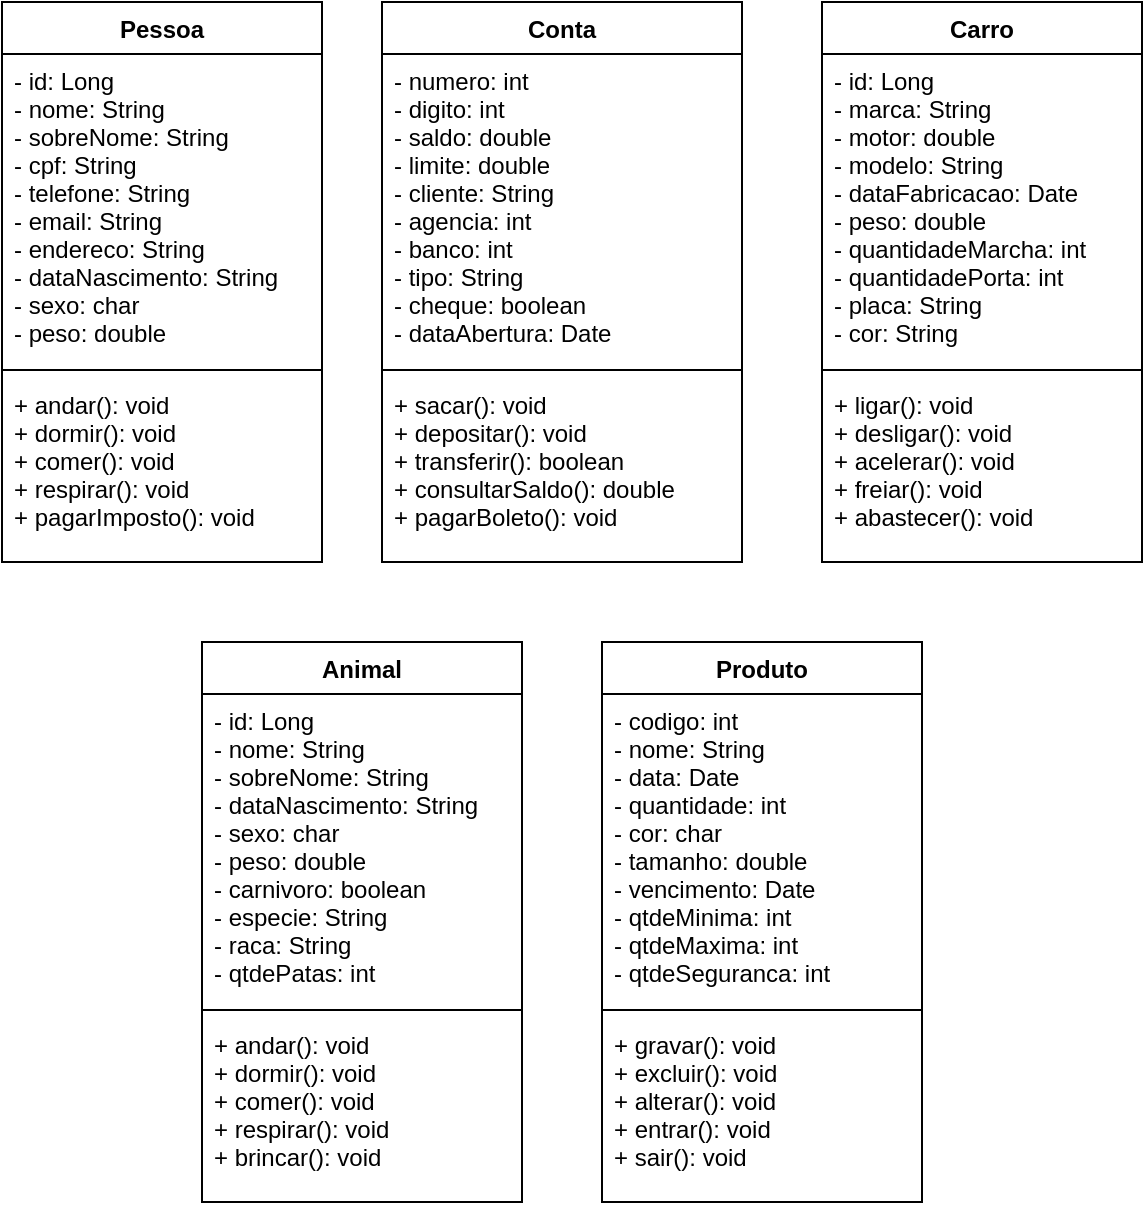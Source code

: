 <mxfile version="14.7.1" type="github">
  <diagram id="C5RBs43oDa-KdzZeNtuy" name="Page-1">
    <mxGraphModel dx="1398" dy="592" grid="1" gridSize="10" guides="1" tooltips="1" connect="1" arrows="1" fold="1" page="1" pageScale="1" pageWidth="827" pageHeight="1169" math="0" shadow="0">
      <root>
        <mxCell id="WIyWlLk6GJQsqaUBKTNV-0" />
        <mxCell id="WIyWlLk6GJQsqaUBKTNV-1" parent="WIyWlLk6GJQsqaUBKTNV-0" />
        <mxCell id="3ONuWBcEYFsh167uC3L0-0" value="Pessoa" style="swimlane;fontStyle=1;align=center;verticalAlign=top;childLayout=stackLayout;horizontal=1;startSize=26;horizontalStack=0;resizeParent=1;resizeParentMax=0;resizeLast=0;collapsible=1;marginBottom=0;" vertex="1" parent="WIyWlLk6GJQsqaUBKTNV-1">
          <mxGeometry x="150" y="10" width="160" height="280" as="geometry" />
        </mxCell>
        <mxCell id="3ONuWBcEYFsh167uC3L0-1" value="- id: Long&#xa;- nome: String&#xa;- sobreNome: String&#xa;- cpf: String&#xa;- telefone: String&#xa;- email: String&#xa;- endereco: String&#xa;- dataNascimento: String&#xa;- sexo: char&#xa;- peso: double" style="text;strokeColor=none;fillColor=none;align=left;verticalAlign=top;spacingLeft=4;spacingRight=4;overflow=hidden;rotatable=0;points=[[0,0.5],[1,0.5]];portConstraint=eastwest;" vertex="1" parent="3ONuWBcEYFsh167uC3L0-0">
          <mxGeometry y="26" width="160" height="154" as="geometry" />
        </mxCell>
        <mxCell id="3ONuWBcEYFsh167uC3L0-2" value="" style="line;strokeWidth=1;fillColor=none;align=left;verticalAlign=middle;spacingTop=-1;spacingLeft=3;spacingRight=3;rotatable=0;labelPosition=right;points=[];portConstraint=eastwest;" vertex="1" parent="3ONuWBcEYFsh167uC3L0-0">
          <mxGeometry y="180" width="160" height="8" as="geometry" />
        </mxCell>
        <mxCell id="3ONuWBcEYFsh167uC3L0-3" value="+ andar(): void&#xa;+ dormir(): void&#xa;+ comer(): void&#xa;+ respirar(): void&#xa;+ pagarImposto(): void" style="text;strokeColor=none;fillColor=none;align=left;verticalAlign=top;spacingLeft=4;spacingRight=4;overflow=hidden;rotatable=0;points=[[0,0.5],[1,0.5]];portConstraint=eastwest;" vertex="1" parent="3ONuWBcEYFsh167uC3L0-0">
          <mxGeometry y="188" width="160" height="92" as="geometry" />
        </mxCell>
        <mxCell id="3ONuWBcEYFsh167uC3L0-20" value="Conta" style="swimlane;fontStyle=1;align=center;verticalAlign=top;childLayout=stackLayout;horizontal=1;startSize=26;horizontalStack=0;resizeParent=1;resizeParentMax=0;resizeLast=0;collapsible=1;marginBottom=0;" vertex="1" parent="WIyWlLk6GJQsqaUBKTNV-1">
          <mxGeometry x="340" y="10" width="180" height="280" as="geometry" />
        </mxCell>
        <mxCell id="3ONuWBcEYFsh167uC3L0-21" value="- numero: int&#xa;- digito: int&#xa;- saldo: double&#xa;- limite: double&#xa;- cliente: String&#xa;- agencia: int&#xa;- banco: int&#xa;- tipo: String&#xa;- cheque: boolean&#xa;- dataAbertura: Date" style="text;strokeColor=none;fillColor=none;align=left;verticalAlign=top;spacingLeft=4;spacingRight=4;overflow=hidden;rotatable=0;points=[[0,0.5],[1,0.5]];portConstraint=eastwest;" vertex="1" parent="3ONuWBcEYFsh167uC3L0-20">
          <mxGeometry y="26" width="180" height="154" as="geometry" />
        </mxCell>
        <mxCell id="3ONuWBcEYFsh167uC3L0-22" value="" style="line;strokeWidth=1;fillColor=none;align=left;verticalAlign=middle;spacingTop=-1;spacingLeft=3;spacingRight=3;rotatable=0;labelPosition=right;points=[];portConstraint=eastwest;" vertex="1" parent="3ONuWBcEYFsh167uC3L0-20">
          <mxGeometry y="180" width="180" height="8" as="geometry" />
        </mxCell>
        <mxCell id="3ONuWBcEYFsh167uC3L0-23" value="+ sacar(): void&#xa;+ depositar(): void&#xa;+ transferir(): boolean&#xa;+ consultarSaldo(): double&#xa;+ pagarBoleto(): void" style="text;strokeColor=none;fillColor=none;align=left;verticalAlign=top;spacingLeft=4;spacingRight=4;overflow=hidden;rotatable=0;points=[[0,0.5],[1,0.5]];portConstraint=eastwest;" vertex="1" parent="3ONuWBcEYFsh167uC3L0-20">
          <mxGeometry y="188" width="180" height="92" as="geometry" />
        </mxCell>
        <mxCell id="3ONuWBcEYFsh167uC3L0-24" value="Carro" style="swimlane;fontStyle=1;align=center;verticalAlign=top;childLayout=stackLayout;horizontal=1;startSize=26;horizontalStack=0;resizeParent=1;resizeParentMax=0;resizeLast=0;collapsible=1;marginBottom=0;" vertex="1" parent="WIyWlLk6GJQsqaUBKTNV-1">
          <mxGeometry x="560" y="10" width="160" height="280" as="geometry" />
        </mxCell>
        <mxCell id="3ONuWBcEYFsh167uC3L0-25" value="- id: Long&#xa;- marca: String&#xa;- motor: double&#xa;- modelo: String&#xa;- dataFabricacao: Date&#xa;- peso: double&#xa;- quantidadeMarcha: int&#xa;- quantidadePorta: int&#xa;- placa: String&#xa;- cor: String" style="text;strokeColor=none;fillColor=none;align=left;verticalAlign=top;spacingLeft=4;spacingRight=4;overflow=hidden;rotatable=0;points=[[0,0.5],[1,0.5]];portConstraint=eastwest;" vertex="1" parent="3ONuWBcEYFsh167uC3L0-24">
          <mxGeometry y="26" width="160" height="154" as="geometry" />
        </mxCell>
        <mxCell id="3ONuWBcEYFsh167uC3L0-26" value="" style="line;strokeWidth=1;fillColor=none;align=left;verticalAlign=middle;spacingTop=-1;spacingLeft=3;spacingRight=3;rotatable=0;labelPosition=right;points=[];portConstraint=eastwest;" vertex="1" parent="3ONuWBcEYFsh167uC3L0-24">
          <mxGeometry y="180" width="160" height="8" as="geometry" />
        </mxCell>
        <mxCell id="3ONuWBcEYFsh167uC3L0-27" value="+ ligar(): void&#xa;+ desligar(): void&#xa;+ acelerar(): void&#xa;+ freiar(): void&#xa;+ abastecer(): void" style="text;strokeColor=none;fillColor=none;align=left;verticalAlign=top;spacingLeft=4;spacingRight=4;overflow=hidden;rotatable=0;points=[[0,0.5],[1,0.5]];portConstraint=eastwest;" vertex="1" parent="3ONuWBcEYFsh167uC3L0-24">
          <mxGeometry y="188" width="160" height="92" as="geometry" />
        </mxCell>
        <mxCell id="3ONuWBcEYFsh167uC3L0-28" value="Animal" style="swimlane;fontStyle=1;align=center;verticalAlign=top;childLayout=stackLayout;horizontal=1;startSize=26;horizontalStack=0;resizeParent=1;resizeParentMax=0;resizeLast=0;collapsible=1;marginBottom=0;" vertex="1" parent="WIyWlLk6GJQsqaUBKTNV-1">
          <mxGeometry x="250" y="330" width="160" height="280" as="geometry" />
        </mxCell>
        <mxCell id="3ONuWBcEYFsh167uC3L0-29" value="- id: Long&#xa;- nome: String&#xa;- sobreNome: String&#xa;- dataNascimento: String&#xa;- sexo: char&#xa;- peso: double&#xa;- carnivoro: boolean&#xa;- especie: String&#xa;- raca: String&#xa;- qtdePatas: int" style="text;strokeColor=none;fillColor=none;align=left;verticalAlign=top;spacingLeft=4;spacingRight=4;overflow=hidden;rotatable=0;points=[[0,0.5],[1,0.5]];portConstraint=eastwest;" vertex="1" parent="3ONuWBcEYFsh167uC3L0-28">
          <mxGeometry y="26" width="160" height="154" as="geometry" />
        </mxCell>
        <mxCell id="3ONuWBcEYFsh167uC3L0-30" value="" style="line;strokeWidth=1;fillColor=none;align=left;verticalAlign=middle;spacingTop=-1;spacingLeft=3;spacingRight=3;rotatable=0;labelPosition=right;points=[];portConstraint=eastwest;" vertex="1" parent="3ONuWBcEYFsh167uC3L0-28">
          <mxGeometry y="180" width="160" height="8" as="geometry" />
        </mxCell>
        <mxCell id="3ONuWBcEYFsh167uC3L0-31" value="+ andar(): void&#xa;+ dormir(): void&#xa;+ comer(): void&#xa;+ respirar(): void&#xa;+ brincar(): void" style="text;strokeColor=none;fillColor=none;align=left;verticalAlign=top;spacingLeft=4;spacingRight=4;overflow=hidden;rotatable=0;points=[[0,0.5],[1,0.5]];portConstraint=eastwest;" vertex="1" parent="3ONuWBcEYFsh167uC3L0-28">
          <mxGeometry y="188" width="160" height="92" as="geometry" />
        </mxCell>
        <mxCell id="3ONuWBcEYFsh167uC3L0-32" value="Produto" style="swimlane;fontStyle=1;align=center;verticalAlign=top;childLayout=stackLayout;horizontal=1;startSize=26;horizontalStack=0;resizeParent=1;resizeParentMax=0;resizeLast=0;collapsible=1;marginBottom=0;" vertex="1" parent="WIyWlLk6GJQsqaUBKTNV-1">
          <mxGeometry x="450" y="330" width="160" height="280" as="geometry" />
        </mxCell>
        <mxCell id="3ONuWBcEYFsh167uC3L0-33" value="- codigo: int&#xa;- nome: String&#xa;- data: Date&#xa;- quantidade: int&#xa;- cor: char&#xa;- tamanho: double&#xa;- vencimento: Date&#xa;- qtdeMinima: int&#xa;- qtdeMaxima: int&#xa;- qtdeSeguranca: int" style="text;strokeColor=none;fillColor=none;align=left;verticalAlign=top;spacingLeft=4;spacingRight=4;overflow=hidden;rotatable=0;points=[[0,0.5],[1,0.5]];portConstraint=eastwest;" vertex="1" parent="3ONuWBcEYFsh167uC3L0-32">
          <mxGeometry y="26" width="160" height="154" as="geometry" />
        </mxCell>
        <mxCell id="3ONuWBcEYFsh167uC3L0-34" value="" style="line;strokeWidth=1;fillColor=none;align=left;verticalAlign=middle;spacingTop=-1;spacingLeft=3;spacingRight=3;rotatable=0;labelPosition=right;points=[];portConstraint=eastwest;" vertex="1" parent="3ONuWBcEYFsh167uC3L0-32">
          <mxGeometry y="180" width="160" height="8" as="geometry" />
        </mxCell>
        <mxCell id="3ONuWBcEYFsh167uC3L0-35" value="+ gravar(): void&#xa;+ excluir(): void&#xa;+ alterar(): void&#xa;+ entrar(): void&#xa;+ sair(): void" style="text;strokeColor=none;fillColor=none;align=left;verticalAlign=top;spacingLeft=4;spacingRight=4;overflow=hidden;rotatable=0;points=[[0,0.5],[1,0.5]];portConstraint=eastwest;" vertex="1" parent="3ONuWBcEYFsh167uC3L0-32">
          <mxGeometry y="188" width="160" height="92" as="geometry" />
        </mxCell>
      </root>
    </mxGraphModel>
  </diagram>
</mxfile>
